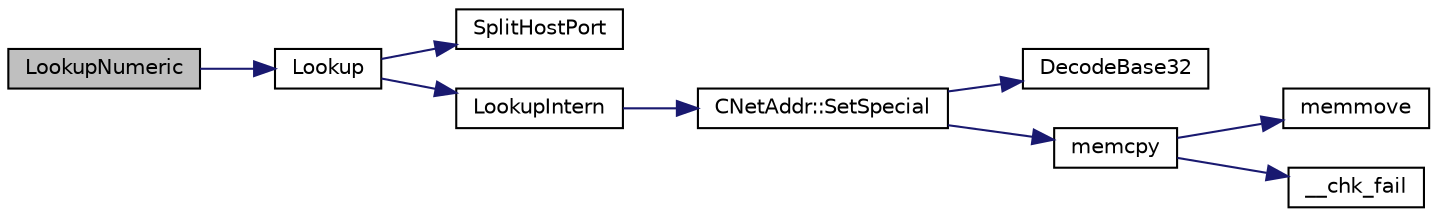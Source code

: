 digraph "LookupNumeric"
{
  edge [fontname="Helvetica",fontsize="10",labelfontname="Helvetica",labelfontsize="10"];
  node [fontname="Helvetica",fontsize="10",shape=record];
  rankdir="LR";
  Node402 [label="LookupNumeric",height=0.2,width=0.4,color="black", fillcolor="grey75", style="filled", fontcolor="black"];
  Node402 -> Node403 [color="midnightblue",fontsize="10",style="solid",fontname="Helvetica"];
  Node403 [label="Lookup",height=0.2,width=0.4,color="black", fillcolor="white", style="filled",URL="$d0/d0e/netbase_8cpp.html#a56a2f4bcb9fb77b5efe358f804f642cc"];
  Node403 -> Node404 [color="midnightblue",fontsize="10",style="solid",fontname="Helvetica"];
  Node404 [label="SplitHostPort",height=0.2,width=0.4,color="black", fillcolor="white", style="filled",URL="$d0/d0e/netbase_8cpp.html#a1b1ce2ba1ffe40785e65ec3ad5a20e79"];
  Node403 -> Node405 [color="midnightblue",fontsize="10",style="solid",fontname="Helvetica"];
  Node405 [label="LookupIntern",height=0.2,width=0.4,color="black", fillcolor="white", style="filled",URL="$d0/d0e/netbase_8cpp.html#a9fee8268e1061be54e4826caf0258f9d"];
  Node405 -> Node406 [color="midnightblue",fontsize="10",style="solid",fontname="Helvetica"];
  Node406 [label="CNetAddr::SetSpecial",height=0.2,width=0.4,color="black", fillcolor="white", style="filled",URL="$d3/dc3/class_c_net_addr.html#aa3e44dfd064d9d8da1cb48cdcb7dd231"];
  Node406 -> Node407 [color="midnightblue",fontsize="10",style="solid",fontname="Helvetica"];
  Node407 [label="DecodeBase32",height=0.2,width=0.4,color="black", fillcolor="white", style="filled",URL="$df/d2d/util_8cpp.html#a8266fd137bc7f76f4a75024baab5c18f"];
  Node406 -> Node408 [color="midnightblue",fontsize="10",style="solid",fontname="Helvetica"];
  Node408 [label="memcpy",height=0.2,width=0.4,color="black", fillcolor="white", style="filled",URL="$d5/d9f/glibc__compat_8cpp.html#a0f46826ab0466591e136db24394923cf"];
  Node408 -> Node409 [color="midnightblue",fontsize="10",style="solid",fontname="Helvetica"];
  Node409 [label="memmove",height=0.2,width=0.4,color="black", fillcolor="white", style="filled",URL="$d5/d9f/glibc__compat_8cpp.html#a9778d49e9029dd75bc53ecbbf9f5e9a1"];
  Node408 -> Node410 [color="midnightblue",fontsize="10",style="solid",fontname="Helvetica"];
  Node410 [label="__chk_fail",height=0.2,width=0.4,color="black", fillcolor="white", style="filled",URL="$d5/d9f/glibc__compat_8cpp.html#a424ac71631da5ada2976630ff67051d1"];
}
